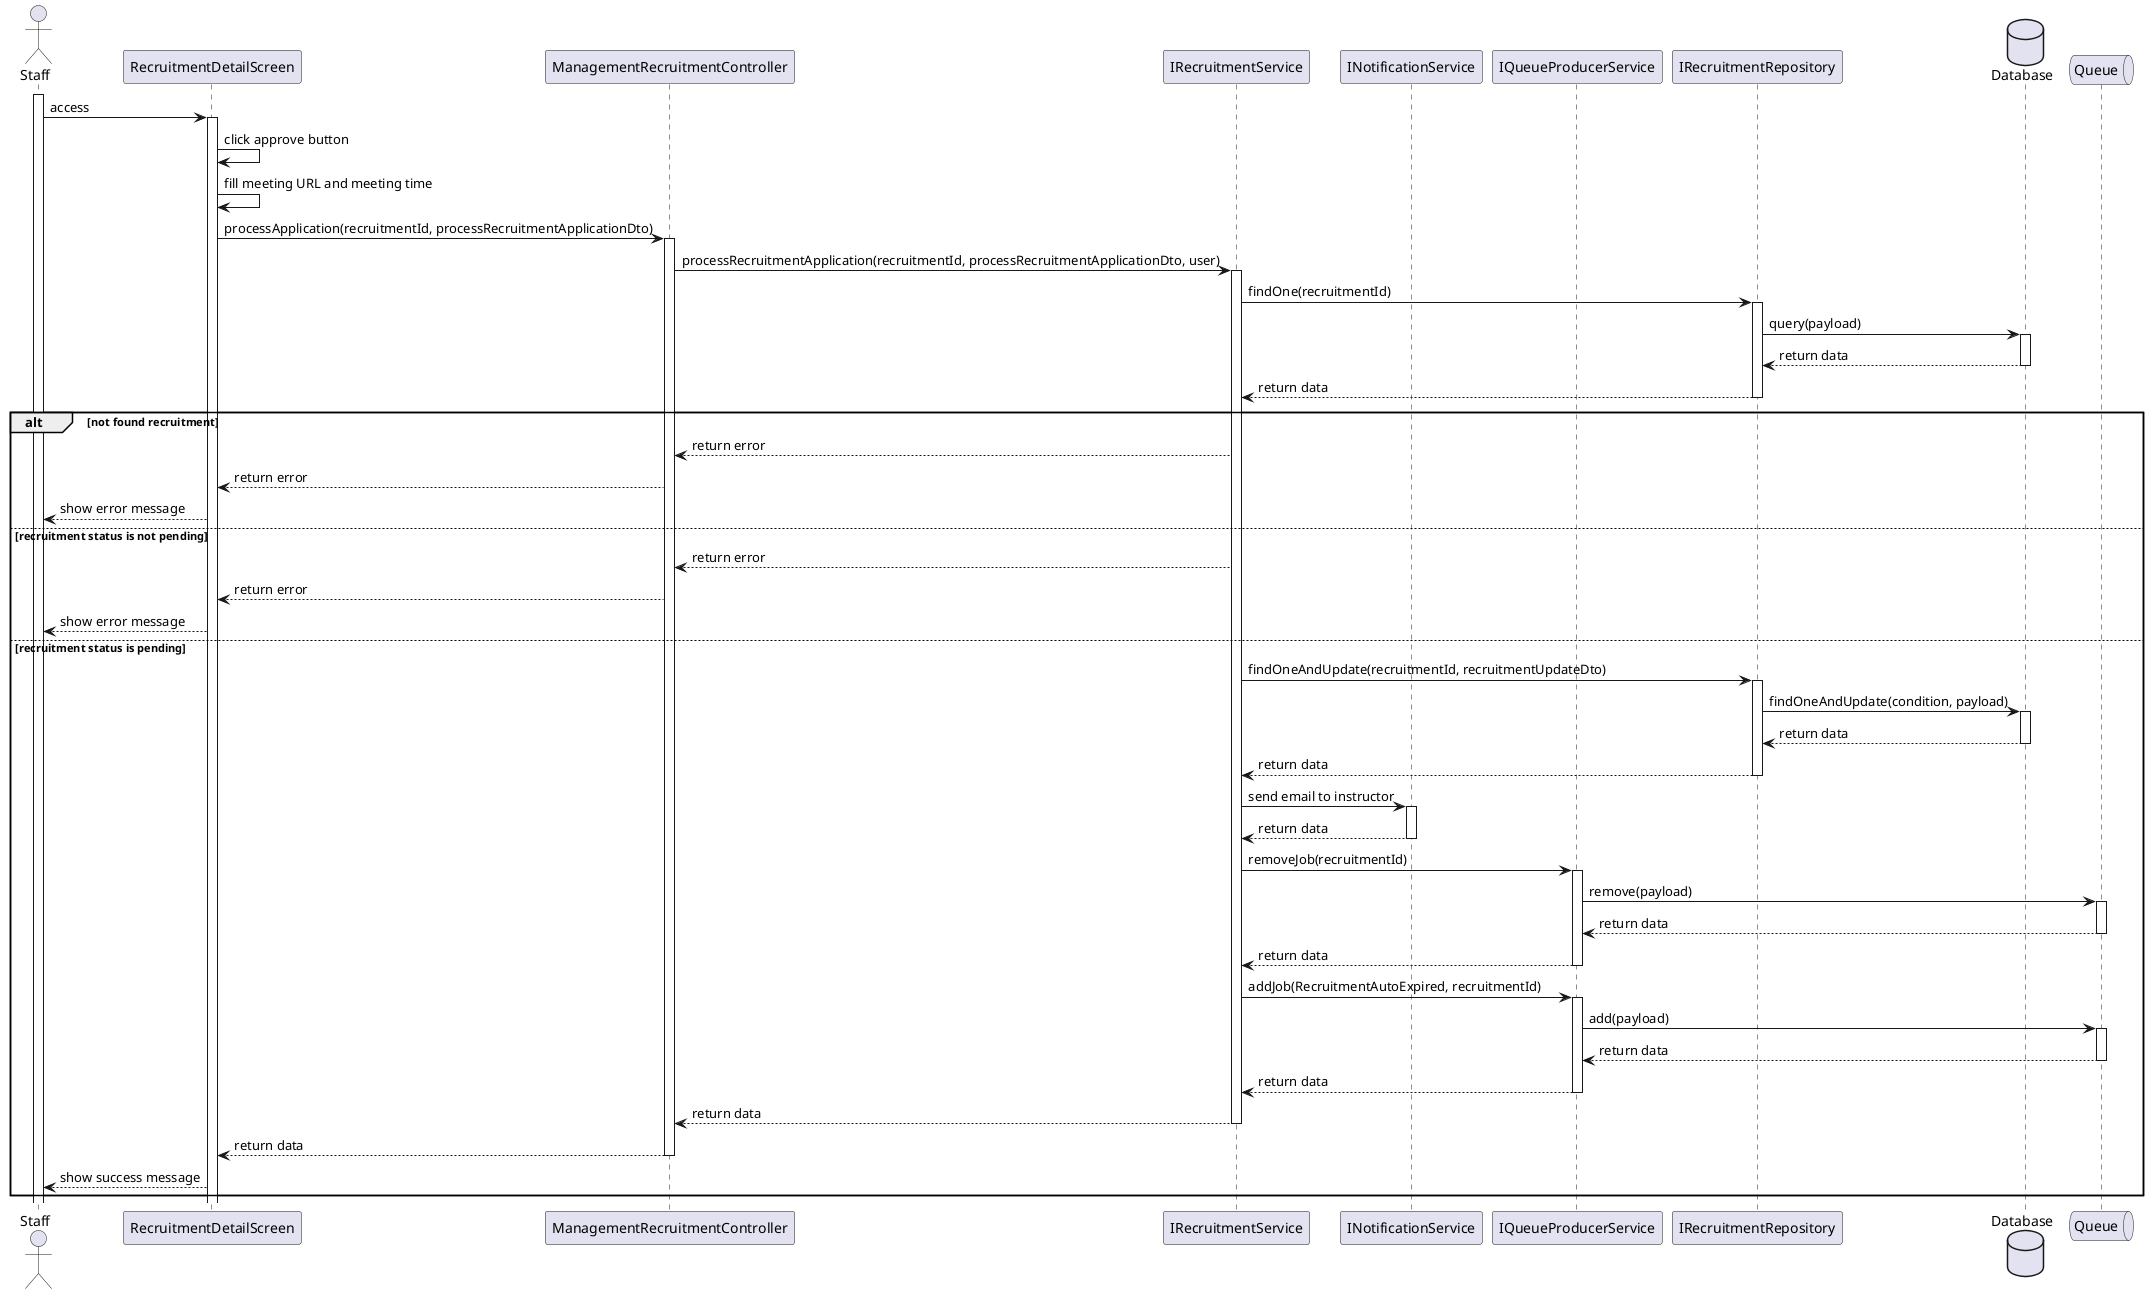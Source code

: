 @startuml

actor Staff
participant RecruitmentDetailScreen
participant ManagementRecruitmentController
participant IRecruitmentService
participant INotificationService
participant IQueueProducerService
participant IRecruitmentRepository
database Database
queue Queue

activate Staff
Staff -> RecruitmentDetailScreen: access
activate RecruitmentDetailScreen
RecruitmentDetailScreen -> RecruitmentDetailScreen: click approve button
RecruitmentDetailScreen -> RecruitmentDetailScreen: fill meeting URL and meeting time
RecruitmentDetailScreen -> ManagementRecruitmentController: processApplication(recruitmentId, processRecruitmentApplicationDto)
activate ManagementRecruitmentController
ManagementRecruitmentController -> IRecruitmentService: processRecruitmentApplication(recruitmentId, processRecruitmentApplicationDto, user)
activate IRecruitmentService
IRecruitmentService -> IRecruitmentRepository: findOne(recruitmentId)
activate IRecruitmentRepository
IRecruitmentRepository -> Database: query(payload)
activate Database
Database --> IRecruitmentRepository: return data
deactivate Database
IRecruitmentRepository --> IRecruitmentService: return data
deactivate IRecruitmentRepository
alt not found recruitment
    IRecruitmentService --> ManagementRecruitmentController: return error
    ManagementRecruitmentController --> RecruitmentDetailScreen: return error
    RecruitmentDetailScreen --> Staff: show error message
else recruitment status is not pending
    IRecruitmentService --> ManagementRecruitmentController: return error
    ManagementRecruitmentController --> RecruitmentDetailScreen: return error
    RecruitmentDetailScreen --> Staff: show error message
else recruitment status is pending
    IRecruitmentService -> IRecruitmentRepository: findOneAndUpdate(recruitmentId, recruitmentUpdateDto)
    activate IRecruitmentRepository
    IRecruitmentRepository -> Database: findOneAndUpdate(condition, payload)
    activate Database
    Database --> IRecruitmentRepository: return data
    deactivate Database
    IRecruitmentRepository --> IRecruitmentService: return data
    deactivate IRecruitmentRepository
    IRecruitmentService -> INotificationService: send email to instructor
    activate INotificationService
    INotificationService --> IRecruitmentService: return data
    deactivate INotificationService
    IRecruitmentService -> IQueueProducerService: removeJob(recruitmentId)
    activate IQueueProducerService
    IQueueProducerService -> Queue: remove(payload)
    activate Queue
    Queue --> IQueueProducerService: return data
    deactivate Queue
    IQueueProducerService --> IRecruitmentService: return data
    deactivate IQueueProducerService
    IRecruitmentService -> IQueueProducerService: addJob(RecruitmentAutoExpired, recruitmentId)
    activate IQueueProducerService
    IQueueProducerService -> Queue: add(payload)
    activate Queue
    Queue --> IQueueProducerService: return data
    deactivate Queue
    IQueueProducerService --> IRecruitmentService: return data
    deactivate IQueueProducerService
    IRecruitmentService --> ManagementRecruitmentController: return data
    deactivate IRecruitmentService
    ManagementRecruitmentController --> RecruitmentDetailScreen: return data
    deactivate ManagementRecruitmentController
    RecruitmentDetailScreen --> Staff: show success message
end

@enduml